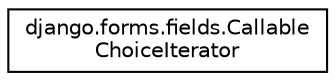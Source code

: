 digraph "Graphical Class Hierarchy"
{
 // LATEX_PDF_SIZE
  edge [fontname="Helvetica",fontsize="10",labelfontname="Helvetica",labelfontsize="10"];
  node [fontname="Helvetica",fontsize="10",shape=record];
  rankdir="LR";
  Node0 [label="django.forms.fields.Callable\lChoiceIterator",height=0.2,width=0.4,color="black", fillcolor="white", style="filled",URL="$classdjango_1_1forms_1_1fields_1_1_callable_choice_iterator.html",tooltip=" "];
}
